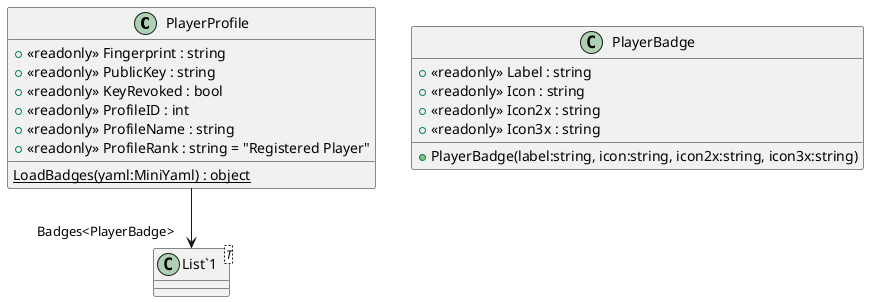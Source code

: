 @startuml
class PlayerProfile {
    + <<readonly>> Fingerprint : string
    + <<readonly>> PublicKey : string
    + <<readonly>> KeyRevoked : bool
    + <<readonly>> ProfileID : int
    + <<readonly>> ProfileName : string
    + <<readonly>> ProfileRank : string = "Registered Player"
    {static} LoadBadges(yaml:MiniYaml) : object
}
class PlayerBadge {
    + <<readonly>> Label : string
    + <<readonly>> Icon : string
    + <<readonly>> Icon2x : string
    + <<readonly>> Icon3x : string
    + PlayerBadge(label:string, icon:string, icon2x:string, icon3x:string)
}
class "List`1"<T> {
}
PlayerProfile --> "Badges<PlayerBadge>" "List`1"
@enduml
